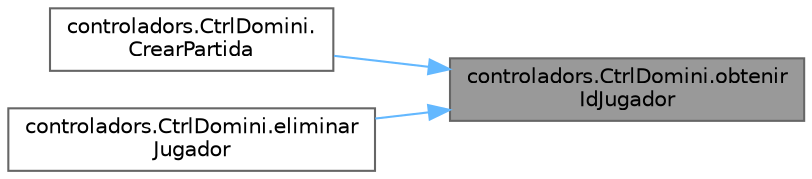 digraph "controladors.CtrlDomini.obtenirIdJugador"
{
 // INTERACTIVE_SVG=YES
 // LATEX_PDF_SIZE
  bgcolor="transparent";
  edge [fontname=Helvetica,fontsize=10,labelfontname=Helvetica,labelfontsize=10];
  node [fontname=Helvetica,fontsize=10,shape=box,height=0.2,width=0.4];
  rankdir="RL";
  Node1 [id="Node000001",label="controladors.CtrlDomini.obtenir\lIdJugador",height=0.2,width=0.4,color="gray40", fillcolor="grey60", style="filled", fontcolor="black",tooltip="Obté l'identificador d'un jugador registrat."];
  Node1 -> Node2 [id="edge1_Node000001_Node000002",dir="back",color="steelblue1",style="solid",tooltip=" "];
  Node2 [id="Node000002",label="controladors.CtrlDomini.\lCrearPartida",height=0.2,width=0.4,color="grey40", fillcolor="white", style="filled",URL="$classcontroladors_1_1_ctrl_domini.html#aa9ac49fa6869b07b4cb23de318ea0d48",tooltip="Crear Partida."];
  Node1 -> Node3 [id="edge2_Node000001_Node000003",dir="back",color="steelblue1",style="solid",tooltip=" "];
  Node3 [id="Node000003",label="controladors.CtrlDomini.eliminar\lJugador",height=0.2,width=0.4,color="grey40", fillcolor="white", style="filled",URL="$classcontroladors_1_1_ctrl_domini.html#a6cfce66fee04b251667d4527c7f011e9",tooltip="Elimina un jugador registrat del sistema."];
}
